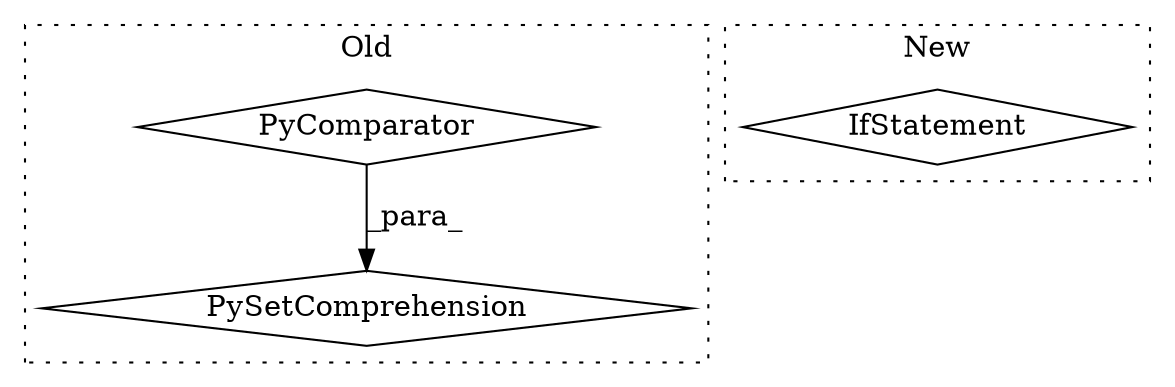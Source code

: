 digraph G {
subgraph cluster0 {
1 [label="PySetComprehension" a="111" s="32051" l="178" shape="diamond"];
3 [label="PyComparator" a="113" s="32152" l="69" shape="diamond"];
label = "Old";
style="dotted";
}
subgraph cluster1 {
2 [label="IfStatement" a="25" s="33118,33174" l="4,2" shape="diamond"];
label = "New";
style="dotted";
}
3 -> 1 [label="_para_"];
}
